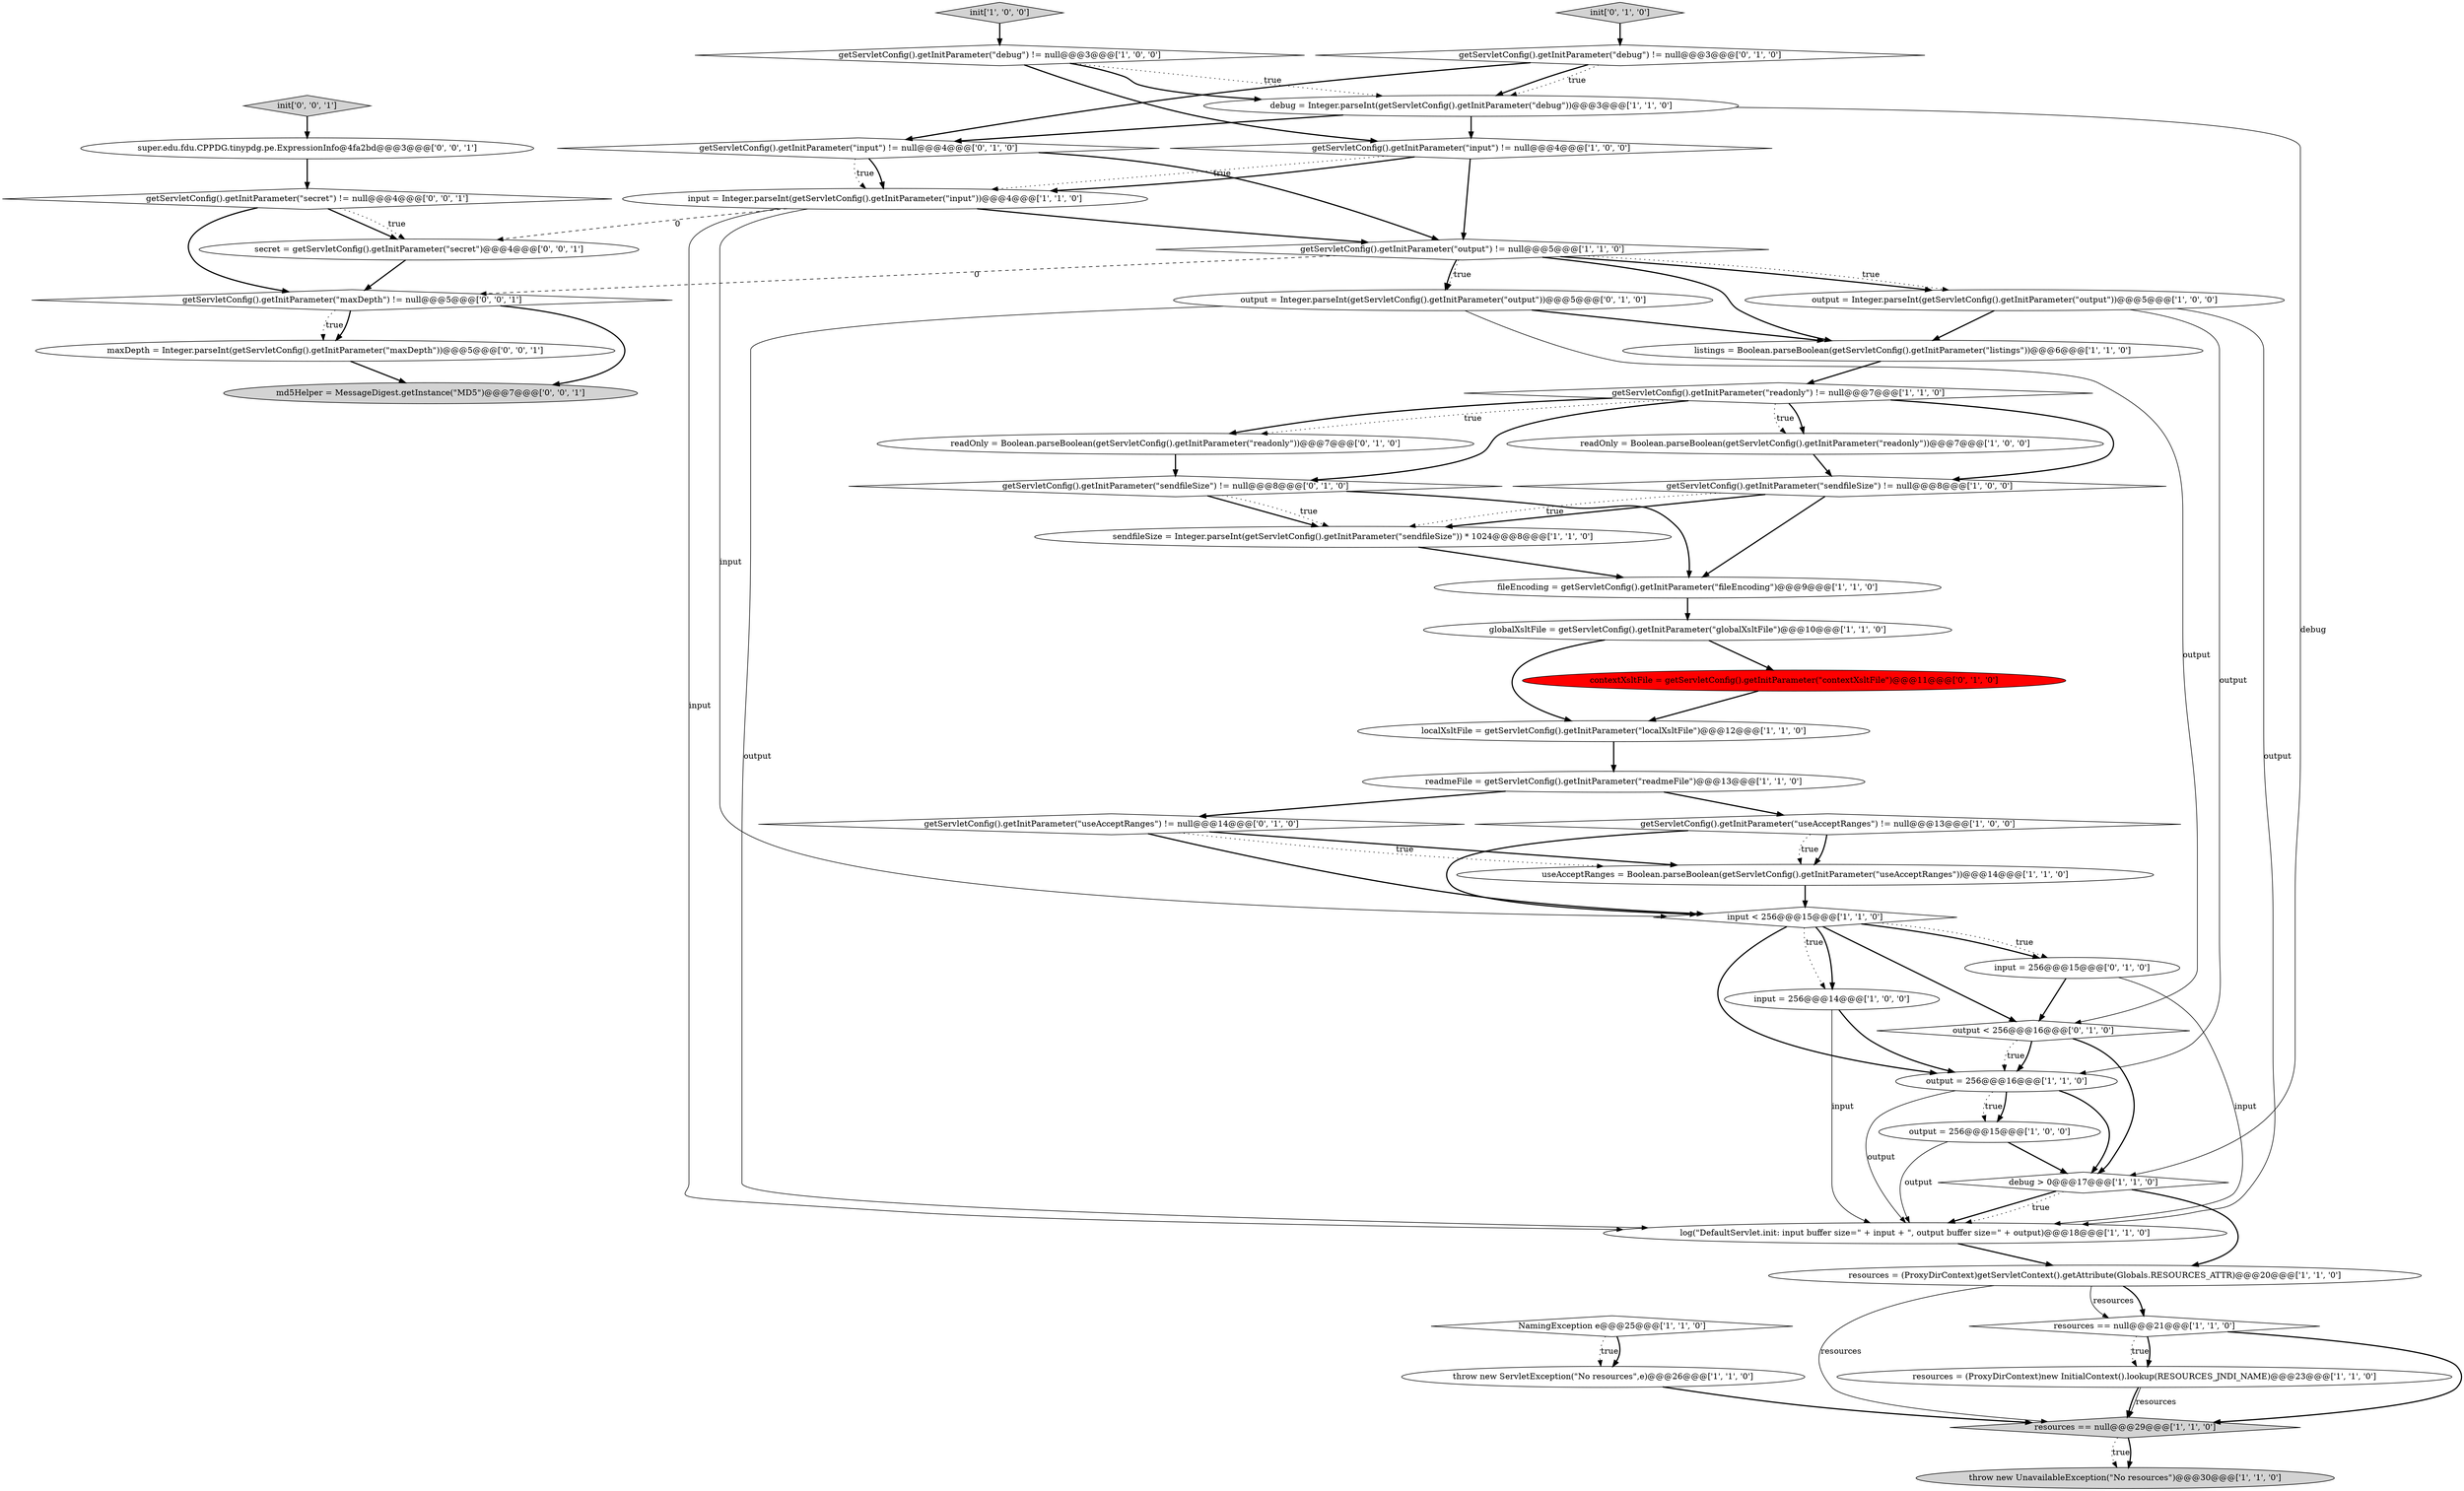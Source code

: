 digraph {
7 [style = filled, label = "getServletConfig().getInitParameter(\"sendfileSize\") != null@@@8@@@['1', '0', '0']", fillcolor = white, shape = diamond image = "AAA0AAABBB1BBB"];
44 [style = filled, label = "super.edu.fdu.CPPDG.tinypdg.pe.ExpressionInfo@4fa2bd@@@3@@@['0', '0', '1']", fillcolor = white, shape = ellipse image = "AAA0AAABBB3BBB"];
22 [style = filled, label = "readmeFile = getServletConfig().getInitParameter(\"readmeFile\")@@@13@@@['1', '1', '0']", fillcolor = white, shape = ellipse image = "AAA0AAABBB1BBB"];
1 [style = filled, label = "resources = (ProxyDirContext)new InitialContext().lookup(RESOURCES_JNDI_NAME)@@@23@@@['1', '1', '0']", fillcolor = white, shape = ellipse image = "AAA0AAABBB1BBB"];
25 [style = filled, label = "resources == null@@@29@@@['1', '1', '0']", fillcolor = lightgray, shape = diamond image = "AAA0AAABBB1BBB"];
21 [style = filled, label = "log(\"DefaultServlet.init: input buffer size=\" + input + \", output buffer size=\" + output)@@@18@@@['1', '1', '0']", fillcolor = white, shape = ellipse image = "AAA0AAABBB1BBB"];
41 [style = filled, label = "md5Helper = MessageDigest.getInstance(\"MD5\")@@@7@@@['0', '0', '1']", fillcolor = lightgray, shape = ellipse image = "AAA0AAABBB3BBB"];
24 [style = filled, label = "useAcceptRanges = Boolean.parseBoolean(getServletConfig().getInitParameter(\"useAcceptRanges\"))@@@14@@@['1', '1', '0']", fillcolor = white, shape = ellipse image = "AAA0AAABBB1BBB"];
8 [style = filled, label = "getServletConfig().getInitParameter(\"readonly\") != null@@@7@@@['1', '1', '0']", fillcolor = white, shape = diamond image = "AAA0AAABBB1BBB"];
33 [style = filled, label = "output < 256@@@16@@@['0', '1', '0']", fillcolor = white, shape = diamond image = "AAA0AAABBB2BBB"];
23 [style = filled, label = "input < 256@@@15@@@['1', '1', '0']", fillcolor = white, shape = diamond image = "AAA0AAABBB1BBB"];
17 [style = filled, label = "listings = Boolean.parseBoolean(getServletConfig().getInitParameter(\"listings\"))@@@6@@@['1', '1', '0']", fillcolor = white, shape = ellipse image = "AAA0AAABBB1BBB"];
32 [style = filled, label = "output = Integer.parseInt(getServletConfig().getInitParameter(\"output\"))@@@5@@@['0', '1', '0']", fillcolor = white, shape = ellipse image = "AAA0AAABBB2BBB"];
42 [style = filled, label = "maxDepth = Integer.parseInt(getServletConfig().getInitParameter(\"maxDepth\"))@@@5@@@['0', '0', '1']", fillcolor = white, shape = ellipse image = "AAA0AAABBB3BBB"];
30 [style = filled, label = "sendfileSize = Integer.parseInt(getServletConfig().getInitParameter(\"sendfileSize\")) * 1024@@@8@@@['1', '1', '0']", fillcolor = white, shape = ellipse image = "AAA0AAABBB1BBB"];
39 [style = filled, label = "init['0', '1', '0']", fillcolor = lightgray, shape = diamond image = "AAA0AAABBB2BBB"];
0 [style = filled, label = "getServletConfig().getInitParameter(\"input\") != null@@@4@@@['1', '0', '0']", fillcolor = white, shape = diamond image = "AAA0AAABBB1BBB"];
6 [style = filled, label = "input = Integer.parseInt(getServletConfig().getInitParameter(\"input\"))@@@4@@@['1', '1', '0']", fillcolor = white, shape = ellipse image = "AAA0AAABBB1BBB"];
18 [style = filled, label = "output = Integer.parseInt(getServletConfig().getInitParameter(\"output\"))@@@5@@@['1', '0', '0']", fillcolor = white, shape = ellipse image = "AAA0AAABBB1BBB"];
47 [style = filled, label = "getServletConfig().getInitParameter(\"maxDepth\") != null@@@5@@@['0', '0', '1']", fillcolor = white, shape = diamond image = "AAA0AAABBB3BBB"];
2 [style = filled, label = "input = 256@@@14@@@['1', '0', '0']", fillcolor = white, shape = ellipse image = "AAA0AAABBB1BBB"];
40 [style = filled, label = "getServletConfig().getInitParameter(\"input\") != null@@@4@@@['0', '1', '0']", fillcolor = white, shape = diamond image = "AAA0AAABBB2BBB"];
11 [style = filled, label = "resources = (ProxyDirContext)getServletContext().getAttribute(Globals.RESOURCES_ATTR)@@@20@@@['1', '1', '0']", fillcolor = white, shape = ellipse image = "AAA0AAABBB1BBB"];
26 [style = filled, label = "globalXsltFile = getServletConfig().getInitParameter(\"globalXsltFile\")@@@10@@@['1', '1', '0']", fillcolor = white, shape = ellipse image = "AAA0AAABBB1BBB"];
35 [style = filled, label = "input = 256@@@15@@@['0', '1', '0']", fillcolor = white, shape = ellipse image = "AAA0AAABBB2BBB"];
16 [style = filled, label = "debug = Integer.parseInt(getServletConfig().getInitParameter(\"debug\"))@@@3@@@['1', '1', '0']", fillcolor = white, shape = ellipse image = "AAA0AAABBB1BBB"];
5 [style = filled, label = "readOnly = Boolean.parseBoolean(getServletConfig().getInitParameter(\"readonly\"))@@@7@@@['1', '0', '0']", fillcolor = white, shape = ellipse image = "AAA0AAABBB1BBB"];
10 [style = filled, label = "getServletConfig().getInitParameter(\"useAcceptRanges\") != null@@@13@@@['1', '0', '0']", fillcolor = white, shape = diamond image = "AAA0AAABBB1BBB"];
28 [style = filled, label = "NamingException e@@@25@@@['1', '1', '0']", fillcolor = white, shape = diamond image = "AAA0AAABBB1BBB"];
12 [style = filled, label = "output = 256@@@16@@@['1', '1', '0']", fillcolor = white, shape = ellipse image = "AAA0AAABBB1BBB"];
43 [style = filled, label = "init['0', '0', '1']", fillcolor = lightgray, shape = diamond image = "AAA0AAABBB3BBB"];
45 [style = filled, label = "getServletConfig().getInitParameter(\"secret\") != null@@@4@@@['0', '0', '1']", fillcolor = white, shape = diamond image = "AAA0AAABBB3BBB"];
15 [style = filled, label = "debug > 0@@@17@@@['1', '1', '0']", fillcolor = white, shape = diamond image = "AAA0AAABBB1BBB"];
46 [style = filled, label = "secret = getServletConfig().getInitParameter(\"secret\")@@@4@@@['0', '0', '1']", fillcolor = white, shape = ellipse image = "AAA0AAABBB3BBB"];
29 [style = filled, label = "throw new ServletException(\"No resources\",e)@@@26@@@['1', '1', '0']", fillcolor = white, shape = ellipse image = "AAA0AAABBB1BBB"];
19 [style = filled, label = "getServletConfig().getInitParameter(\"output\") != null@@@5@@@['1', '1', '0']", fillcolor = white, shape = diamond image = "AAA0AAABBB1BBB"];
20 [style = filled, label = "throw new UnavailableException(\"No resources\")@@@30@@@['1', '1', '0']", fillcolor = lightgray, shape = ellipse image = "AAA0AAABBB1BBB"];
13 [style = filled, label = "getServletConfig().getInitParameter(\"debug\") != null@@@3@@@['1', '0', '0']", fillcolor = white, shape = diamond image = "AAA0AAABBB1BBB"];
9 [style = filled, label = "localXsltFile = getServletConfig().getInitParameter(\"localXsltFile\")@@@12@@@['1', '1', '0']", fillcolor = white, shape = ellipse image = "AAA0AAABBB1BBB"];
27 [style = filled, label = "fileEncoding = getServletConfig().getInitParameter(\"fileEncoding\")@@@9@@@['1', '1', '0']", fillcolor = white, shape = ellipse image = "AAA0AAABBB1BBB"];
38 [style = filled, label = "readOnly = Boolean.parseBoolean(getServletConfig().getInitParameter(\"readonly\"))@@@7@@@['0', '1', '0']", fillcolor = white, shape = ellipse image = "AAA0AAABBB2BBB"];
34 [style = filled, label = "getServletConfig().getInitParameter(\"debug\") != null@@@3@@@['0', '1', '0']", fillcolor = white, shape = diamond image = "AAA0AAABBB2BBB"];
36 [style = filled, label = "getServletConfig().getInitParameter(\"useAcceptRanges\") != null@@@14@@@['0', '1', '0']", fillcolor = white, shape = diamond image = "AAA0AAABBB2BBB"];
37 [style = filled, label = "getServletConfig().getInitParameter(\"sendfileSize\") != null@@@8@@@['0', '1', '0']", fillcolor = white, shape = diamond image = "AAA0AAABBB2BBB"];
3 [style = filled, label = "output = 256@@@15@@@['1', '0', '0']", fillcolor = white, shape = ellipse image = "AAA0AAABBB1BBB"];
14 [style = filled, label = "init['1', '0', '0']", fillcolor = lightgray, shape = diamond image = "AAA0AAABBB1BBB"];
31 [style = filled, label = "contextXsltFile = getServletConfig().getInitParameter(\"contextXsltFile\")@@@11@@@['0', '1', '0']", fillcolor = red, shape = ellipse image = "AAA1AAABBB2BBB"];
4 [style = filled, label = "resources == null@@@21@@@['1', '1', '0']", fillcolor = white, shape = diamond image = "AAA0AAABBB1BBB"];
42->41 [style = bold, label=""];
16->0 [style = bold, label=""];
40->6 [style = bold, label=""];
4->25 [style = bold, label=""];
37->27 [style = bold, label=""];
7->30 [style = bold, label=""];
4->1 [style = dotted, label="true"];
31->9 [style = bold, label=""];
15->21 [style = bold, label=""];
10->24 [style = bold, label=""];
26->9 [style = bold, label=""];
6->23 [style = solid, label="input"];
19->47 [style = dashed, label="0"];
15->21 [style = dotted, label="true"];
35->21 [style = solid, label="input"];
0->6 [style = dotted, label="true"];
23->33 [style = bold, label=""];
36->24 [style = bold, label=""];
15->11 [style = bold, label=""];
23->12 [style = bold, label=""];
36->24 [style = dotted, label="true"];
43->44 [style = bold, label=""];
3->21 [style = solid, label="output"];
32->21 [style = solid, label="output"];
8->38 [style = dotted, label="true"];
12->3 [style = dotted, label="true"];
19->18 [style = bold, label=""];
16->40 [style = bold, label=""];
33->15 [style = bold, label=""];
0->19 [style = bold, label=""];
39->34 [style = bold, label=""];
30->27 [style = bold, label=""];
40->6 [style = dotted, label="true"];
16->15 [style = solid, label="debug"];
18->21 [style = solid, label="output"];
18->12 [style = solid, label="output"];
12->21 [style = solid, label="output"];
11->25 [style = solid, label="resources"];
23->2 [style = dotted, label="true"];
13->16 [style = bold, label=""];
8->38 [style = bold, label=""];
23->35 [style = bold, label=""];
28->29 [style = dotted, label="true"];
6->21 [style = solid, label="input"];
21->11 [style = bold, label=""];
38->37 [style = bold, label=""];
10->24 [style = dotted, label="true"];
25->20 [style = dotted, label="true"];
47->42 [style = dotted, label="true"];
47->41 [style = bold, label=""];
5->7 [style = bold, label=""];
45->46 [style = bold, label=""];
44->45 [style = bold, label=""];
32->17 [style = bold, label=""];
13->0 [style = bold, label=""];
27->26 [style = bold, label=""];
9->22 [style = bold, label=""];
17->8 [style = bold, label=""];
28->29 [style = bold, label=""];
13->16 [style = dotted, label="true"];
34->40 [style = bold, label=""];
47->42 [style = bold, label=""];
45->46 [style = dotted, label="true"];
33->12 [style = dotted, label="true"];
37->30 [style = bold, label=""];
11->4 [style = bold, label=""];
19->18 [style = dotted, label="true"];
40->19 [style = bold, label=""];
19->17 [style = bold, label=""];
33->12 [style = bold, label=""];
25->20 [style = bold, label=""];
26->31 [style = bold, label=""];
19->32 [style = bold, label=""];
10->23 [style = bold, label=""];
34->16 [style = bold, label=""];
23->35 [style = dotted, label="true"];
22->10 [style = bold, label=""];
4->1 [style = bold, label=""];
12->3 [style = bold, label=""];
23->2 [style = bold, label=""];
8->37 [style = bold, label=""];
14->13 [style = bold, label=""];
1->25 [style = bold, label=""];
24->23 [style = bold, label=""];
0->6 [style = bold, label=""];
11->4 [style = solid, label="resources"];
12->15 [style = bold, label=""];
35->33 [style = bold, label=""];
18->17 [style = bold, label=""];
29->25 [style = bold, label=""];
2->21 [style = solid, label="input"];
3->15 [style = bold, label=""];
6->19 [style = bold, label=""];
46->47 [style = bold, label=""];
32->33 [style = solid, label="output"];
37->30 [style = dotted, label="true"];
8->7 [style = bold, label=""];
2->12 [style = bold, label=""];
6->46 [style = dashed, label="0"];
36->23 [style = bold, label=""];
8->5 [style = bold, label=""];
8->5 [style = dotted, label="true"];
19->32 [style = dotted, label="true"];
22->36 [style = bold, label=""];
45->47 [style = bold, label=""];
7->27 [style = bold, label=""];
34->16 [style = dotted, label="true"];
7->30 [style = dotted, label="true"];
1->25 [style = solid, label="resources"];
}
